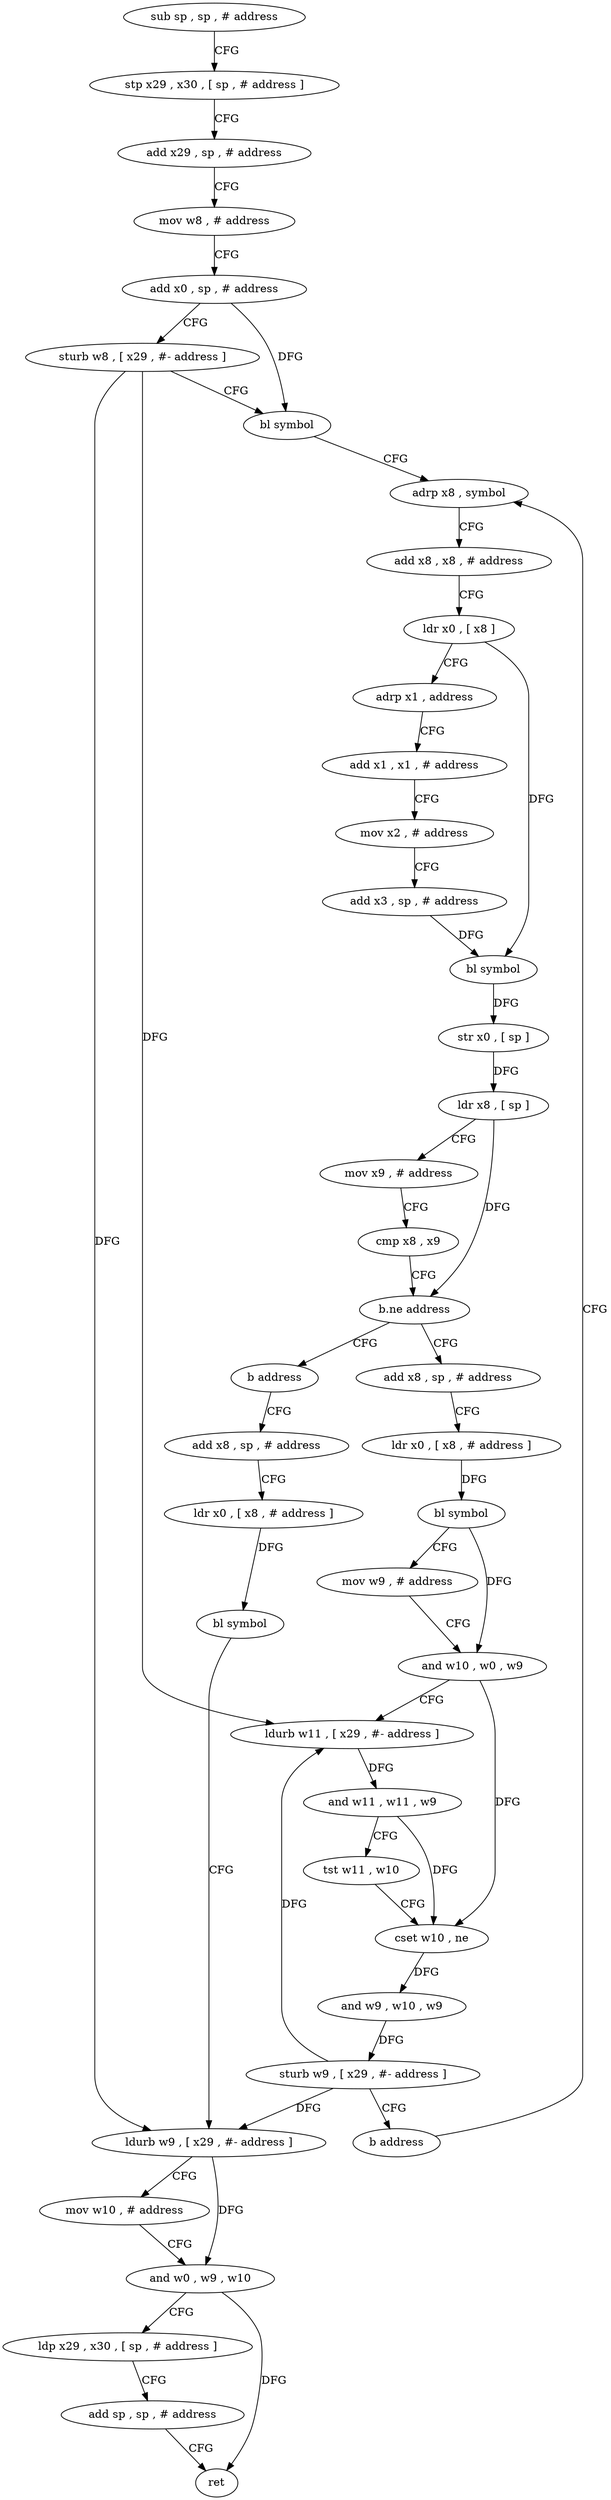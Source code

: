 digraph "func" {
"4202240" [label = "sub sp , sp , # address" ]
"4202244" [label = "stp x29 , x30 , [ sp , # address ]" ]
"4202248" [label = "add x29 , sp , # address" ]
"4202252" [label = "mov w8 , # address" ]
"4202256" [label = "add x0 , sp , # address" ]
"4202260" [label = "sturb w8 , [ x29 , #- address ]" ]
"4202264" [label = "bl symbol" ]
"4202268" [label = "adrp x8 , symbol" ]
"4202324" [label = "add x8 , sp , # address" ]
"4202328" [label = "ldr x0 , [ x8 , # address ]" ]
"4202332" [label = "bl symbol" ]
"4202336" [label = "mov w9 , # address" ]
"4202340" [label = "and w10 , w0 , w9" ]
"4202344" [label = "ldurb w11 , [ x29 , #- address ]" ]
"4202348" [label = "and w11 , w11 , w9" ]
"4202352" [label = "tst w11 , w10" ]
"4202356" [label = "cset w10 , ne" ]
"4202360" [label = "and w9 , w10 , w9" ]
"4202364" [label = "sturb w9 , [ x29 , #- address ]" ]
"4202368" [label = "b address" ]
"4202320" [label = "b address" ]
"4202372" [label = "add x8 , sp , # address" ]
"4202272" [label = "add x8 , x8 , # address" ]
"4202276" [label = "ldr x0 , [ x8 ]" ]
"4202280" [label = "adrp x1 , address" ]
"4202284" [label = "add x1 , x1 , # address" ]
"4202288" [label = "mov x2 , # address" ]
"4202292" [label = "add x3 , sp , # address" ]
"4202296" [label = "bl symbol" ]
"4202300" [label = "str x0 , [ sp ]" ]
"4202304" [label = "ldr x8 , [ sp ]" ]
"4202308" [label = "mov x9 , # address" ]
"4202312" [label = "cmp x8 , x9" ]
"4202316" [label = "b.ne address" ]
"4202376" [label = "ldr x0 , [ x8 , # address ]" ]
"4202380" [label = "bl symbol" ]
"4202384" [label = "ldurb w9 , [ x29 , #- address ]" ]
"4202388" [label = "mov w10 , # address" ]
"4202392" [label = "and w0 , w9 , w10" ]
"4202396" [label = "ldp x29 , x30 , [ sp , # address ]" ]
"4202400" [label = "add sp , sp , # address" ]
"4202404" [label = "ret" ]
"4202240" -> "4202244" [ label = "CFG" ]
"4202244" -> "4202248" [ label = "CFG" ]
"4202248" -> "4202252" [ label = "CFG" ]
"4202252" -> "4202256" [ label = "CFG" ]
"4202256" -> "4202260" [ label = "CFG" ]
"4202256" -> "4202264" [ label = "DFG" ]
"4202260" -> "4202264" [ label = "CFG" ]
"4202260" -> "4202344" [ label = "DFG" ]
"4202260" -> "4202384" [ label = "DFG" ]
"4202264" -> "4202268" [ label = "CFG" ]
"4202268" -> "4202272" [ label = "CFG" ]
"4202324" -> "4202328" [ label = "CFG" ]
"4202328" -> "4202332" [ label = "DFG" ]
"4202332" -> "4202336" [ label = "CFG" ]
"4202332" -> "4202340" [ label = "DFG" ]
"4202336" -> "4202340" [ label = "CFG" ]
"4202340" -> "4202344" [ label = "CFG" ]
"4202340" -> "4202356" [ label = "DFG" ]
"4202344" -> "4202348" [ label = "DFG" ]
"4202348" -> "4202352" [ label = "CFG" ]
"4202348" -> "4202356" [ label = "DFG" ]
"4202352" -> "4202356" [ label = "CFG" ]
"4202356" -> "4202360" [ label = "DFG" ]
"4202360" -> "4202364" [ label = "DFG" ]
"4202364" -> "4202368" [ label = "CFG" ]
"4202364" -> "4202344" [ label = "DFG" ]
"4202364" -> "4202384" [ label = "DFG" ]
"4202368" -> "4202268" [ label = "CFG" ]
"4202320" -> "4202372" [ label = "CFG" ]
"4202372" -> "4202376" [ label = "CFG" ]
"4202272" -> "4202276" [ label = "CFG" ]
"4202276" -> "4202280" [ label = "CFG" ]
"4202276" -> "4202296" [ label = "DFG" ]
"4202280" -> "4202284" [ label = "CFG" ]
"4202284" -> "4202288" [ label = "CFG" ]
"4202288" -> "4202292" [ label = "CFG" ]
"4202292" -> "4202296" [ label = "DFG" ]
"4202296" -> "4202300" [ label = "DFG" ]
"4202300" -> "4202304" [ label = "DFG" ]
"4202304" -> "4202308" [ label = "CFG" ]
"4202304" -> "4202316" [ label = "DFG" ]
"4202308" -> "4202312" [ label = "CFG" ]
"4202312" -> "4202316" [ label = "CFG" ]
"4202316" -> "4202324" [ label = "CFG" ]
"4202316" -> "4202320" [ label = "CFG" ]
"4202376" -> "4202380" [ label = "DFG" ]
"4202380" -> "4202384" [ label = "CFG" ]
"4202384" -> "4202388" [ label = "CFG" ]
"4202384" -> "4202392" [ label = "DFG" ]
"4202388" -> "4202392" [ label = "CFG" ]
"4202392" -> "4202396" [ label = "CFG" ]
"4202392" -> "4202404" [ label = "DFG" ]
"4202396" -> "4202400" [ label = "CFG" ]
"4202400" -> "4202404" [ label = "CFG" ]
}
